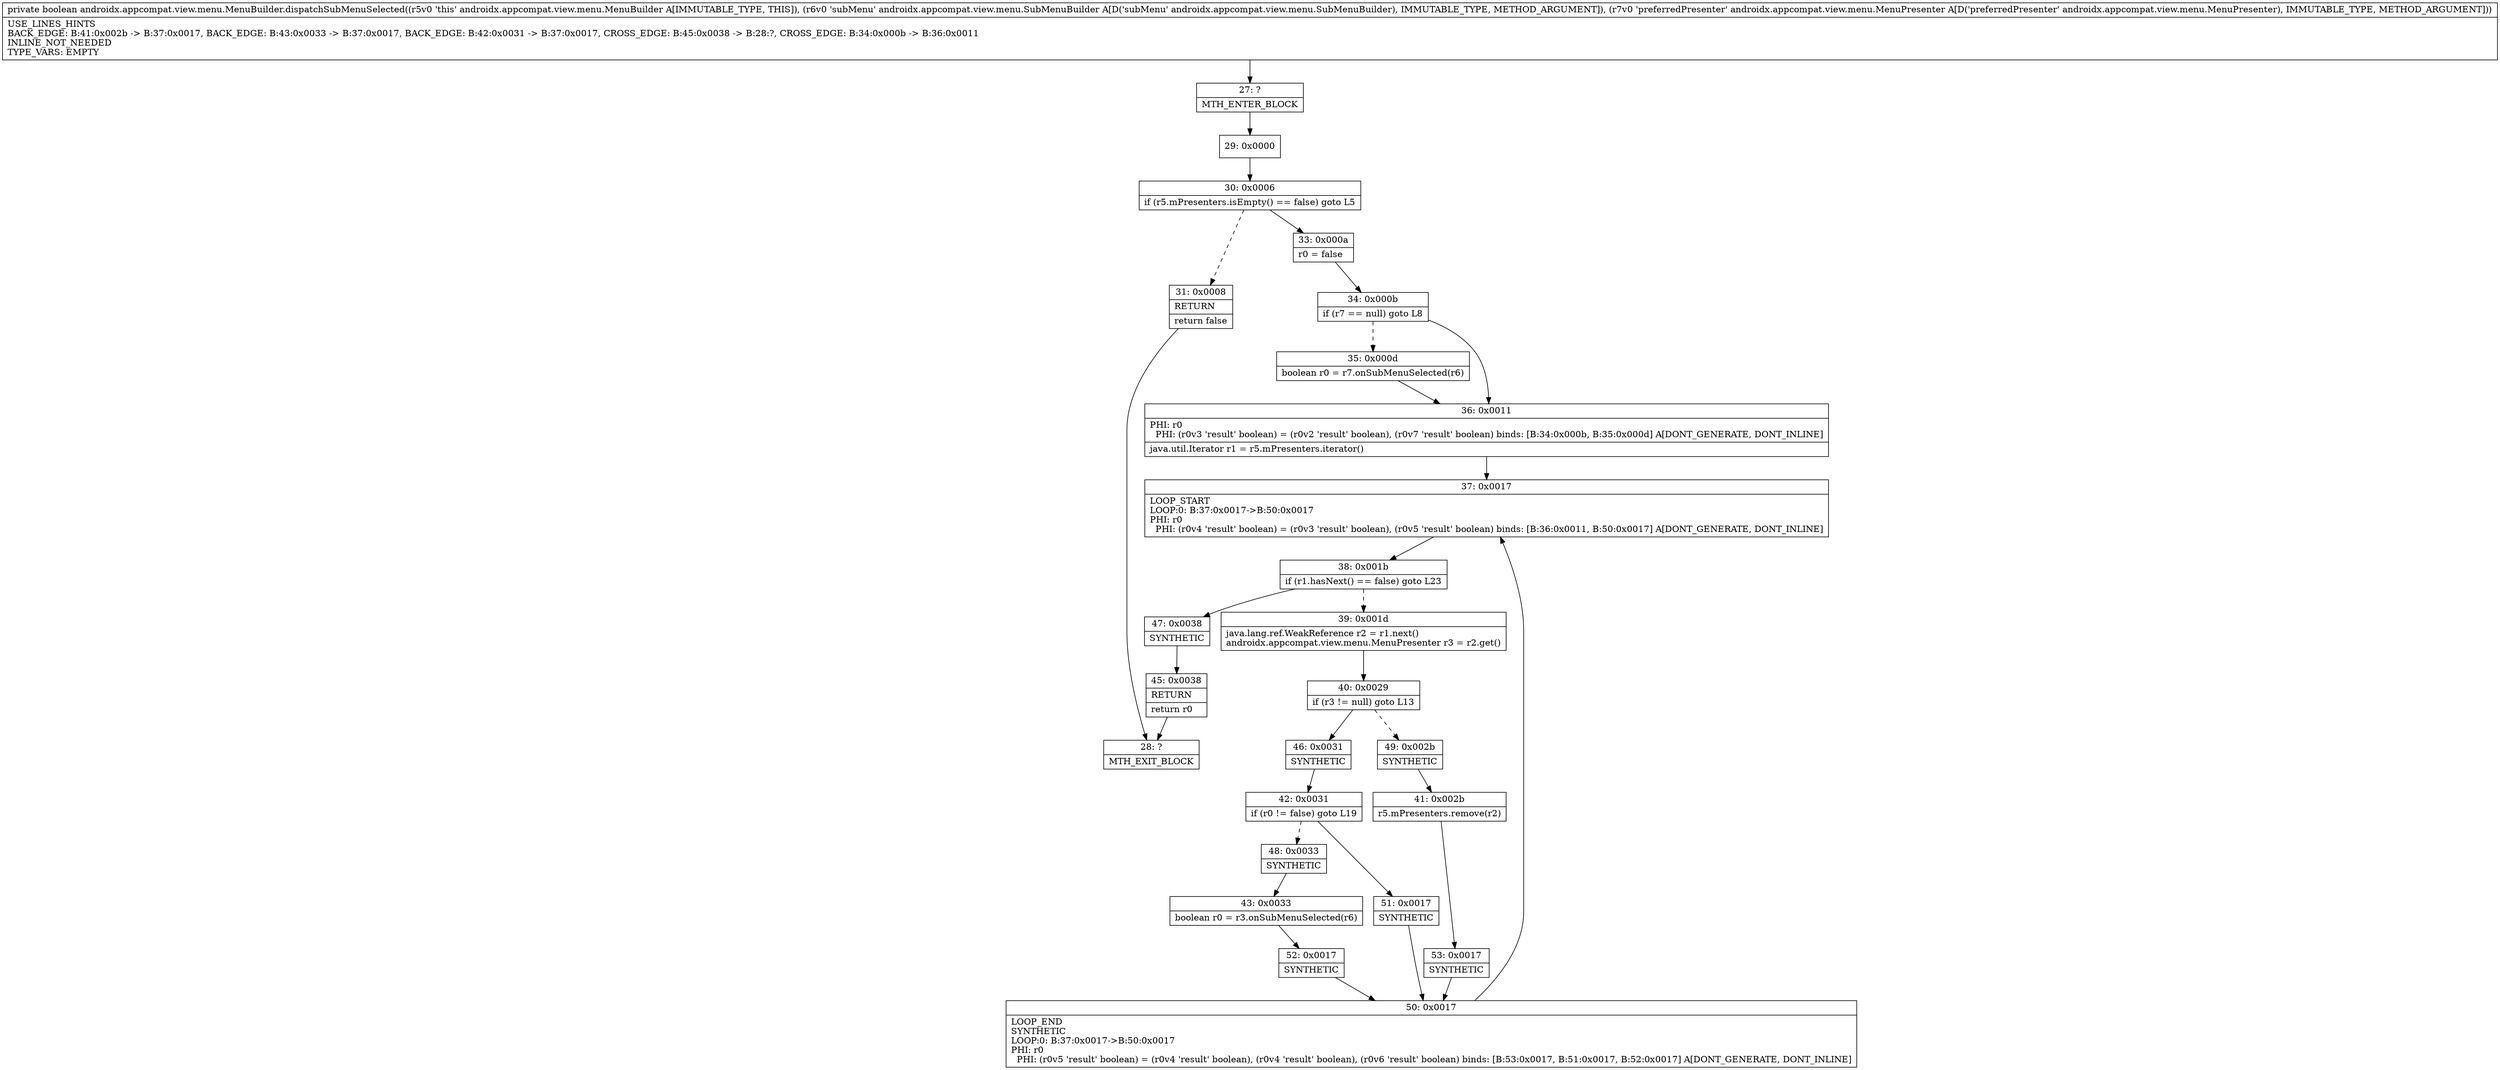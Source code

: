 digraph "CFG forandroidx.appcompat.view.menu.MenuBuilder.dispatchSubMenuSelected(Landroidx\/appcompat\/view\/menu\/SubMenuBuilder;Landroidx\/appcompat\/view\/menu\/MenuPresenter;)Z" {
Node_27 [shape=record,label="{27\:\ ?|MTH_ENTER_BLOCK\l}"];
Node_29 [shape=record,label="{29\:\ 0x0000}"];
Node_30 [shape=record,label="{30\:\ 0x0006|if (r5.mPresenters.isEmpty() == false) goto L5\l}"];
Node_31 [shape=record,label="{31\:\ 0x0008|RETURN\l|return false\l}"];
Node_28 [shape=record,label="{28\:\ ?|MTH_EXIT_BLOCK\l}"];
Node_33 [shape=record,label="{33\:\ 0x000a|r0 = false\l}"];
Node_34 [shape=record,label="{34\:\ 0x000b|if (r7 == null) goto L8\l}"];
Node_35 [shape=record,label="{35\:\ 0x000d|boolean r0 = r7.onSubMenuSelected(r6)\l}"];
Node_36 [shape=record,label="{36\:\ 0x0011|PHI: r0 \l  PHI: (r0v3 'result' boolean) = (r0v2 'result' boolean), (r0v7 'result' boolean) binds: [B:34:0x000b, B:35:0x000d] A[DONT_GENERATE, DONT_INLINE]\l|java.util.Iterator r1 = r5.mPresenters.iterator()\l}"];
Node_37 [shape=record,label="{37\:\ 0x0017|LOOP_START\lLOOP:0: B:37:0x0017\-\>B:50:0x0017\lPHI: r0 \l  PHI: (r0v4 'result' boolean) = (r0v3 'result' boolean), (r0v5 'result' boolean) binds: [B:36:0x0011, B:50:0x0017] A[DONT_GENERATE, DONT_INLINE]\l}"];
Node_38 [shape=record,label="{38\:\ 0x001b|if (r1.hasNext() == false) goto L23\l}"];
Node_39 [shape=record,label="{39\:\ 0x001d|java.lang.ref.WeakReference r2 = r1.next()\landroidx.appcompat.view.menu.MenuPresenter r3 = r2.get()\l}"];
Node_40 [shape=record,label="{40\:\ 0x0029|if (r3 != null) goto L13\l}"];
Node_46 [shape=record,label="{46\:\ 0x0031|SYNTHETIC\l}"];
Node_42 [shape=record,label="{42\:\ 0x0031|if (r0 != false) goto L19\l}"];
Node_48 [shape=record,label="{48\:\ 0x0033|SYNTHETIC\l}"];
Node_43 [shape=record,label="{43\:\ 0x0033|boolean r0 = r3.onSubMenuSelected(r6)\l}"];
Node_52 [shape=record,label="{52\:\ 0x0017|SYNTHETIC\l}"];
Node_50 [shape=record,label="{50\:\ 0x0017|LOOP_END\lSYNTHETIC\lLOOP:0: B:37:0x0017\-\>B:50:0x0017\lPHI: r0 \l  PHI: (r0v5 'result' boolean) = (r0v4 'result' boolean), (r0v4 'result' boolean), (r0v6 'result' boolean) binds: [B:53:0x0017, B:51:0x0017, B:52:0x0017] A[DONT_GENERATE, DONT_INLINE]\l}"];
Node_51 [shape=record,label="{51\:\ 0x0017|SYNTHETIC\l}"];
Node_49 [shape=record,label="{49\:\ 0x002b|SYNTHETIC\l}"];
Node_41 [shape=record,label="{41\:\ 0x002b|r5.mPresenters.remove(r2)\l}"];
Node_53 [shape=record,label="{53\:\ 0x0017|SYNTHETIC\l}"];
Node_47 [shape=record,label="{47\:\ 0x0038|SYNTHETIC\l}"];
Node_45 [shape=record,label="{45\:\ 0x0038|RETURN\l|return r0\l}"];
MethodNode[shape=record,label="{private boolean androidx.appcompat.view.menu.MenuBuilder.dispatchSubMenuSelected((r5v0 'this' androidx.appcompat.view.menu.MenuBuilder A[IMMUTABLE_TYPE, THIS]), (r6v0 'subMenu' androidx.appcompat.view.menu.SubMenuBuilder A[D('subMenu' androidx.appcompat.view.menu.SubMenuBuilder), IMMUTABLE_TYPE, METHOD_ARGUMENT]), (r7v0 'preferredPresenter' androidx.appcompat.view.menu.MenuPresenter A[D('preferredPresenter' androidx.appcompat.view.menu.MenuPresenter), IMMUTABLE_TYPE, METHOD_ARGUMENT]))  | USE_LINES_HINTS\lBACK_EDGE: B:41:0x002b \-\> B:37:0x0017, BACK_EDGE: B:43:0x0033 \-\> B:37:0x0017, BACK_EDGE: B:42:0x0031 \-\> B:37:0x0017, CROSS_EDGE: B:45:0x0038 \-\> B:28:?, CROSS_EDGE: B:34:0x000b \-\> B:36:0x0011\lINLINE_NOT_NEEDED\lTYPE_VARS: EMPTY\l}"];
MethodNode -> Node_27;Node_27 -> Node_29;
Node_29 -> Node_30;
Node_30 -> Node_31[style=dashed];
Node_30 -> Node_33;
Node_31 -> Node_28;
Node_33 -> Node_34;
Node_34 -> Node_35[style=dashed];
Node_34 -> Node_36;
Node_35 -> Node_36;
Node_36 -> Node_37;
Node_37 -> Node_38;
Node_38 -> Node_39[style=dashed];
Node_38 -> Node_47;
Node_39 -> Node_40;
Node_40 -> Node_46;
Node_40 -> Node_49[style=dashed];
Node_46 -> Node_42;
Node_42 -> Node_48[style=dashed];
Node_42 -> Node_51;
Node_48 -> Node_43;
Node_43 -> Node_52;
Node_52 -> Node_50;
Node_50 -> Node_37;
Node_51 -> Node_50;
Node_49 -> Node_41;
Node_41 -> Node_53;
Node_53 -> Node_50;
Node_47 -> Node_45;
Node_45 -> Node_28;
}

